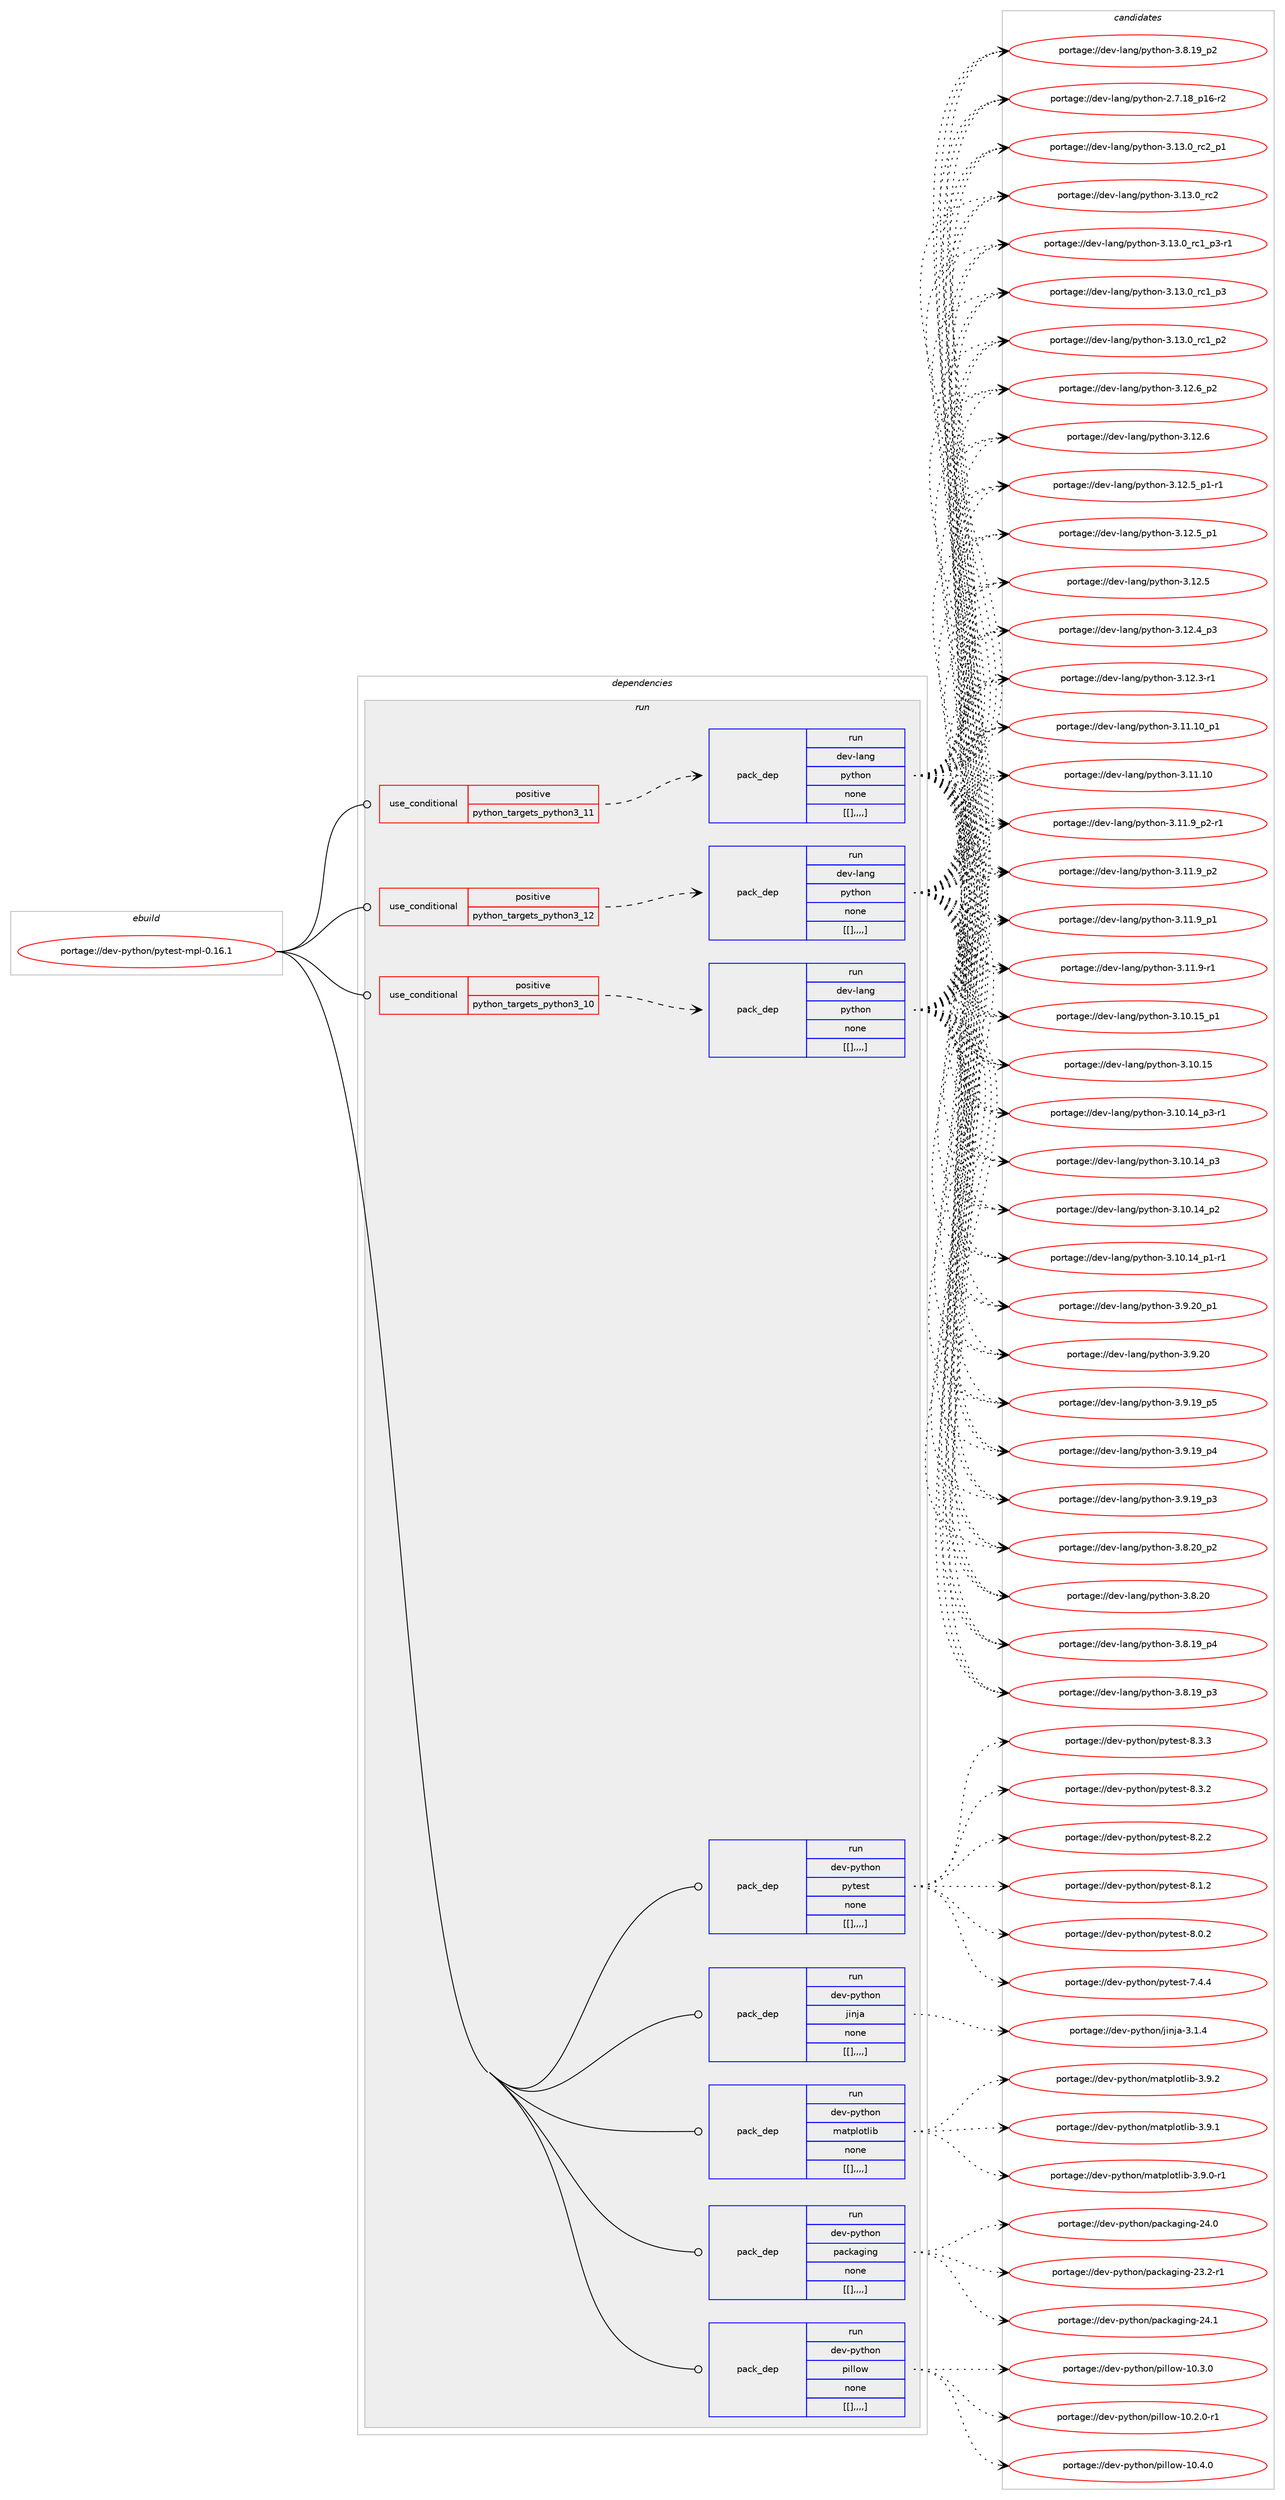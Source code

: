 digraph prolog {

# *************
# Graph options
# *************

newrank=true;
concentrate=true;
compound=true;
graph [rankdir=LR,fontname=Helvetica,fontsize=10,ranksep=1.5];#, ranksep=2.5, nodesep=0.2];
edge  [arrowhead=vee];
node  [fontname=Helvetica,fontsize=10];

# **********
# The ebuild
# **********

subgraph cluster_leftcol {
color=gray;
label=<<i>ebuild</i>>;
id [label="portage://dev-python/pytest-mpl-0.16.1", color=red, width=4, href="../dev-python/pytest-mpl-0.16.1.svg"];
}

# ****************
# The dependencies
# ****************

subgraph cluster_midcol {
color=gray;
label=<<i>dependencies</i>>;
subgraph cluster_compile {
fillcolor="#eeeeee";
style=filled;
label=<<i>compile</i>>;
}
subgraph cluster_compileandrun {
fillcolor="#eeeeee";
style=filled;
label=<<i>compile and run</i>>;
}
subgraph cluster_run {
fillcolor="#eeeeee";
style=filled;
label=<<i>run</i>>;
subgraph cond39619 {
dependency162287 [label=<<TABLE BORDER="0" CELLBORDER="1" CELLSPACING="0" CELLPADDING="4"><TR><TD ROWSPAN="3" CELLPADDING="10">use_conditional</TD></TR><TR><TD>positive</TD></TR><TR><TD>python_targets_python3_10</TD></TR></TABLE>>, shape=none, color=red];
subgraph pack121415 {
dependency162288 [label=<<TABLE BORDER="0" CELLBORDER="1" CELLSPACING="0" CELLPADDING="4" WIDTH="220"><TR><TD ROWSPAN="6" CELLPADDING="30">pack_dep</TD></TR><TR><TD WIDTH="110">run</TD></TR><TR><TD>dev-lang</TD></TR><TR><TD>python</TD></TR><TR><TD>none</TD></TR><TR><TD>[[],,,,]</TD></TR></TABLE>>, shape=none, color=blue];
}
dependency162287:e -> dependency162288:w [weight=20,style="dashed",arrowhead="vee"];
}
id:e -> dependency162287:w [weight=20,style="solid",arrowhead="odot"];
subgraph cond39620 {
dependency162289 [label=<<TABLE BORDER="0" CELLBORDER="1" CELLSPACING="0" CELLPADDING="4"><TR><TD ROWSPAN="3" CELLPADDING="10">use_conditional</TD></TR><TR><TD>positive</TD></TR><TR><TD>python_targets_python3_11</TD></TR></TABLE>>, shape=none, color=red];
subgraph pack121416 {
dependency162290 [label=<<TABLE BORDER="0" CELLBORDER="1" CELLSPACING="0" CELLPADDING="4" WIDTH="220"><TR><TD ROWSPAN="6" CELLPADDING="30">pack_dep</TD></TR><TR><TD WIDTH="110">run</TD></TR><TR><TD>dev-lang</TD></TR><TR><TD>python</TD></TR><TR><TD>none</TD></TR><TR><TD>[[],,,,]</TD></TR></TABLE>>, shape=none, color=blue];
}
dependency162289:e -> dependency162290:w [weight=20,style="dashed",arrowhead="vee"];
}
id:e -> dependency162289:w [weight=20,style="solid",arrowhead="odot"];
subgraph cond39621 {
dependency162291 [label=<<TABLE BORDER="0" CELLBORDER="1" CELLSPACING="0" CELLPADDING="4"><TR><TD ROWSPAN="3" CELLPADDING="10">use_conditional</TD></TR><TR><TD>positive</TD></TR><TR><TD>python_targets_python3_12</TD></TR></TABLE>>, shape=none, color=red];
subgraph pack121417 {
dependency162292 [label=<<TABLE BORDER="0" CELLBORDER="1" CELLSPACING="0" CELLPADDING="4" WIDTH="220"><TR><TD ROWSPAN="6" CELLPADDING="30">pack_dep</TD></TR><TR><TD WIDTH="110">run</TD></TR><TR><TD>dev-lang</TD></TR><TR><TD>python</TD></TR><TR><TD>none</TD></TR><TR><TD>[[],,,,]</TD></TR></TABLE>>, shape=none, color=blue];
}
dependency162291:e -> dependency162292:w [weight=20,style="dashed",arrowhead="vee"];
}
id:e -> dependency162291:w [weight=20,style="solid",arrowhead="odot"];
subgraph pack121418 {
dependency162293 [label=<<TABLE BORDER="0" CELLBORDER="1" CELLSPACING="0" CELLPADDING="4" WIDTH="220"><TR><TD ROWSPAN="6" CELLPADDING="30">pack_dep</TD></TR><TR><TD WIDTH="110">run</TD></TR><TR><TD>dev-python</TD></TR><TR><TD>jinja</TD></TR><TR><TD>none</TD></TR><TR><TD>[[],,,,]</TD></TR></TABLE>>, shape=none, color=blue];
}
id:e -> dependency162293:w [weight=20,style="solid",arrowhead="odot"];
subgraph pack121419 {
dependency162294 [label=<<TABLE BORDER="0" CELLBORDER="1" CELLSPACING="0" CELLPADDING="4" WIDTH="220"><TR><TD ROWSPAN="6" CELLPADDING="30">pack_dep</TD></TR><TR><TD WIDTH="110">run</TD></TR><TR><TD>dev-python</TD></TR><TR><TD>matplotlib</TD></TR><TR><TD>none</TD></TR><TR><TD>[[],,,,]</TD></TR></TABLE>>, shape=none, color=blue];
}
id:e -> dependency162294:w [weight=20,style="solid",arrowhead="odot"];
subgraph pack121420 {
dependency162295 [label=<<TABLE BORDER="0" CELLBORDER="1" CELLSPACING="0" CELLPADDING="4" WIDTH="220"><TR><TD ROWSPAN="6" CELLPADDING="30">pack_dep</TD></TR><TR><TD WIDTH="110">run</TD></TR><TR><TD>dev-python</TD></TR><TR><TD>packaging</TD></TR><TR><TD>none</TD></TR><TR><TD>[[],,,,]</TD></TR></TABLE>>, shape=none, color=blue];
}
id:e -> dependency162295:w [weight=20,style="solid",arrowhead="odot"];
subgraph pack121421 {
dependency162296 [label=<<TABLE BORDER="0" CELLBORDER="1" CELLSPACING="0" CELLPADDING="4" WIDTH="220"><TR><TD ROWSPAN="6" CELLPADDING="30">pack_dep</TD></TR><TR><TD WIDTH="110">run</TD></TR><TR><TD>dev-python</TD></TR><TR><TD>pillow</TD></TR><TR><TD>none</TD></TR><TR><TD>[[],,,,]</TD></TR></TABLE>>, shape=none, color=blue];
}
id:e -> dependency162296:w [weight=20,style="solid",arrowhead="odot"];
subgraph pack121422 {
dependency162297 [label=<<TABLE BORDER="0" CELLBORDER="1" CELLSPACING="0" CELLPADDING="4" WIDTH="220"><TR><TD ROWSPAN="6" CELLPADDING="30">pack_dep</TD></TR><TR><TD WIDTH="110">run</TD></TR><TR><TD>dev-python</TD></TR><TR><TD>pytest</TD></TR><TR><TD>none</TD></TR><TR><TD>[[],,,,]</TD></TR></TABLE>>, shape=none, color=blue];
}
id:e -> dependency162297:w [weight=20,style="solid",arrowhead="odot"];
}
}

# **************
# The candidates
# **************

subgraph cluster_choices {
rank=same;
color=gray;
label=<<i>candidates</i>>;

subgraph choice121415 {
color=black;
nodesep=1;
choice100101118451089711010347112121116104111110455146495146489511499509511249 [label="portage://dev-lang/python-3.13.0_rc2_p1", color=red, width=4,href="../dev-lang/python-3.13.0_rc2_p1.svg"];
choice10010111845108971101034711212111610411111045514649514648951149950 [label="portage://dev-lang/python-3.13.0_rc2", color=red, width=4,href="../dev-lang/python-3.13.0_rc2.svg"];
choice1001011184510897110103471121211161041111104551464951464895114994995112514511449 [label="portage://dev-lang/python-3.13.0_rc1_p3-r1", color=red, width=4,href="../dev-lang/python-3.13.0_rc1_p3-r1.svg"];
choice100101118451089711010347112121116104111110455146495146489511499499511251 [label="portage://dev-lang/python-3.13.0_rc1_p3", color=red, width=4,href="../dev-lang/python-3.13.0_rc1_p3.svg"];
choice100101118451089711010347112121116104111110455146495146489511499499511250 [label="portage://dev-lang/python-3.13.0_rc1_p2", color=red, width=4,href="../dev-lang/python-3.13.0_rc1_p2.svg"];
choice100101118451089711010347112121116104111110455146495046549511250 [label="portage://dev-lang/python-3.12.6_p2", color=red, width=4,href="../dev-lang/python-3.12.6_p2.svg"];
choice10010111845108971101034711212111610411111045514649504654 [label="portage://dev-lang/python-3.12.6", color=red, width=4,href="../dev-lang/python-3.12.6.svg"];
choice1001011184510897110103471121211161041111104551464950465395112494511449 [label="portage://dev-lang/python-3.12.5_p1-r1", color=red, width=4,href="../dev-lang/python-3.12.5_p1-r1.svg"];
choice100101118451089711010347112121116104111110455146495046539511249 [label="portage://dev-lang/python-3.12.5_p1", color=red, width=4,href="../dev-lang/python-3.12.5_p1.svg"];
choice10010111845108971101034711212111610411111045514649504653 [label="portage://dev-lang/python-3.12.5", color=red, width=4,href="../dev-lang/python-3.12.5.svg"];
choice100101118451089711010347112121116104111110455146495046529511251 [label="portage://dev-lang/python-3.12.4_p3", color=red, width=4,href="../dev-lang/python-3.12.4_p3.svg"];
choice100101118451089711010347112121116104111110455146495046514511449 [label="portage://dev-lang/python-3.12.3-r1", color=red, width=4,href="../dev-lang/python-3.12.3-r1.svg"];
choice10010111845108971101034711212111610411111045514649494649489511249 [label="portage://dev-lang/python-3.11.10_p1", color=red, width=4,href="../dev-lang/python-3.11.10_p1.svg"];
choice1001011184510897110103471121211161041111104551464949464948 [label="portage://dev-lang/python-3.11.10", color=red, width=4,href="../dev-lang/python-3.11.10.svg"];
choice1001011184510897110103471121211161041111104551464949465795112504511449 [label="portage://dev-lang/python-3.11.9_p2-r1", color=red, width=4,href="../dev-lang/python-3.11.9_p2-r1.svg"];
choice100101118451089711010347112121116104111110455146494946579511250 [label="portage://dev-lang/python-3.11.9_p2", color=red, width=4,href="../dev-lang/python-3.11.9_p2.svg"];
choice100101118451089711010347112121116104111110455146494946579511249 [label="portage://dev-lang/python-3.11.9_p1", color=red, width=4,href="../dev-lang/python-3.11.9_p1.svg"];
choice100101118451089711010347112121116104111110455146494946574511449 [label="portage://dev-lang/python-3.11.9-r1", color=red, width=4,href="../dev-lang/python-3.11.9-r1.svg"];
choice10010111845108971101034711212111610411111045514649484649539511249 [label="portage://dev-lang/python-3.10.15_p1", color=red, width=4,href="../dev-lang/python-3.10.15_p1.svg"];
choice1001011184510897110103471121211161041111104551464948464953 [label="portage://dev-lang/python-3.10.15", color=red, width=4,href="../dev-lang/python-3.10.15.svg"];
choice100101118451089711010347112121116104111110455146494846495295112514511449 [label="portage://dev-lang/python-3.10.14_p3-r1", color=red, width=4,href="../dev-lang/python-3.10.14_p3-r1.svg"];
choice10010111845108971101034711212111610411111045514649484649529511251 [label="portage://dev-lang/python-3.10.14_p3", color=red, width=4,href="../dev-lang/python-3.10.14_p3.svg"];
choice10010111845108971101034711212111610411111045514649484649529511250 [label="portage://dev-lang/python-3.10.14_p2", color=red, width=4,href="../dev-lang/python-3.10.14_p2.svg"];
choice100101118451089711010347112121116104111110455146494846495295112494511449 [label="portage://dev-lang/python-3.10.14_p1-r1", color=red, width=4,href="../dev-lang/python-3.10.14_p1-r1.svg"];
choice100101118451089711010347112121116104111110455146574650489511249 [label="portage://dev-lang/python-3.9.20_p1", color=red, width=4,href="../dev-lang/python-3.9.20_p1.svg"];
choice10010111845108971101034711212111610411111045514657465048 [label="portage://dev-lang/python-3.9.20", color=red, width=4,href="../dev-lang/python-3.9.20.svg"];
choice100101118451089711010347112121116104111110455146574649579511253 [label="portage://dev-lang/python-3.9.19_p5", color=red, width=4,href="../dev-lang/python-3.9.19_p5.svg"];
choice100101118451089711010347112121116104111110455146574649579511252 [label="portage://dev-lang/python-3.9.19_p4", color=red, width=4,href="../dev-lang/python-3.9.19_p4.svg"];
choice100101118451089711010347112121116104111110455146574649579511251 [label="portage://dev-lang/python-3.9.19_p3", color=red, width=4,href="../dev-lang/python-3.9.19_p3.svg"];
choice100101118451089711010347112121116104111110455146564650489511250 [label="portage://dev-lang/python-3.8.20_p2", color=red, width=4,href="../dev-lang/python-3.8.20_p2.svg"];
choice10010111845108971101034711212111610411111045514656465048 [label="portage://dev-lang/python-3.8.20", color=red, width=4,href="../dev-lang/python-3.8.20.svg"];
choice100101118451089711010347112121116104111110455146564649579511252 [label="portage://dev-lang/python-3.8.19_p4", color=red, width=4,href="../dev-lang/python-3.8.19_p4.svg"];
choice100101118451089711010347112121116104111110455146564649579511251 [label="portage://dev-lang/python-3.8.19_p3", color=red, width=4,href="../dev-lang/python-3.8.19_p3.svg"];
choice100101118451089711010347112121116104111110455146564649579511250 [label="portage://dev-lang/python-3.8.19_p2", color=red, width=4,href="../dev-lang/python-3.8.19_p2.svg"];
choice100101118451089711010347112121116104111110455046554649569511249544511450 [label="portage://dev-lang/python-2.7.18_p16-r2", color=red, width=4,href="../dev-lang/python-2.7.18_p16-r2.svg"];
dependency162288:e -> choice100101118451089711010347112121116104111110455146495146489511499509511249:w [style=dotted,weight="100"];
dependency162288:e -> choice10010111845108971101034711212111610411111045514649514648951149950:w [style=dotted,weight="100"];
dependency162288:e -> choice1001011184510897110103471121211161041111104551464951464895114994995112514511449:w [style=dotted,weight="100"];
dependency162288:e -> choice100101118451089711010347112121116104111110455146495146489511499499511251:w [style=dotted,weight="100"];
dependency162288:e -> choice100101118451089711010347112121116104111110455146495146489511499499511250:w [style=dotted,weight="100"];
dependency162288:e -> choice100101118451089711010347112121116104111110455146495046549511250:w [style=dotted,weight="100"];
dependency162288:e -> choice10010111845108971101034711212111610411111045514649504654:w [style=dotted,weight="100"];
dependency162288:e -> choice1001011184510897110103471121211161041111104551464950465395112494511449:w [style=dotted,weight="100"];
dependency162288:e -> choice100101118451089711010347112121116104111110455146495046539511249:w [style=dotted,weight="100"];
dependency162288:e -> choice10010111845108971101034711212111610411111045514649504653:w [style=dotted,weight="100"];
dependency162288:e -> choice100101118451089711010347112121116104111110455146495046529511251:w [style=dotted,weight="100"];
dependency162288:e -> choice100101118451089711010347112121116104111110455146495046514511449:w [style=dotted,weight="100"];
dependency162288:e -> choice10010111845108971101034711212111610411111045514649494649489511249:w [style=dotted,weight="100"];
dependency162288:e -> choice1001011184510897110103471121211161041111104551464949464948:w [style=dotted,weight="100"];
dependency162288:e -> choice1001011184510897110103471121211161041111104551464949465795112504511449:w [style=dotted,weight="100"];
dependency162288:e -> choice100101118451089711010347112121116104111110455146494946579511250:w [style=dotted,weight="100"];
dependency162288:e -> choice100101118451089711010347112121116104111110455146494946579511249:w [style=dotted,weight="100"];
dependency162288:e -> choice100101118451089711010347112121116104111110455146494946574511449:w [style=dotted,weight="100"];
dependency162288:e -> choice10010111845108971101034711212111610411111045514649484649539511249:w [style=dotted,weight="100"];
dependency162288:e -> choice1001011184510897110103471121211161041111104551464948464953:w [style=dotted,weight="100"];
dependency162288:e -> choice100101118451089711010347112121116104111110455146494846495295112514511449:w [style=dotted,weight="100"];
dependency162288:e -> choice10010111845108971101034711212111610411111045514649484649529511251:w [style=dotted,weight="100"];
dependency162288:e -> choice10010111845108971101034711212111610411111045514649484649529511250:w [style=dotted,weight="100"];
dependency162288:e -> choice100101118451089711010347112121116104111110455146494846495295112494511449:w [style=dotted,weight="100"];
dependency162288:e -> choice100101118451089711010347112121116104111110455146574650489511249:w [style=dotted,weight="100"];
dependency162288:e -> choice10010111845108971101034711212111610411111045514657465048:w [style=dotted,weight="100"];
dependency162288:e -> choice100101118451089711010347112121116104111110455146574649579511253:w [style=dotted,weight="100"];
dependency162288:e -> choice100101118451089711010347112121116104111110455146574649579511252:w [style=dotted,weight="100"];
dependency162288:e -> choice100101118451089711010347112121116104111110455146574649579511251:w [style=dotted,weight="100"];
dependency162288:e -> choice100101118451089711010347112121116104111110455146564650489511250:w [style=dotted,weight="100"];
dependency162288:e -> choice10010111845108971101034711212111610411111045514656465048:w [style=dotted,weight="100"];
dependency162288:e -> choice100101118451089711010347112121116104111110455146564649579511252:w [style=dotted,weight="100"];
dependency162288:e -> choice100101118451089711010347112121116104111110455146564649579511251:w [style=dotted,weight="100"];
dependency162288:e -> choice100101118451089711010347112121116104111110455146564649579511250:w [style=dotted,weight="100"];
dependency162288:e -> choice100101118451089711010347112121116104111110455046554649569511249544511450:w [style=dotted,weight="100"];
}
subgraph choice121416 {
color=black;
nodesep=1;
choice100101118451089711010347112121116104111110455146495146489511499509511249 [label="portage://dev-lang/python-3.13.0_rc2_p1", color=red, width=4,href="../dev-lang/python-3.13.0_rc2_p1.svg"];
choice10010111845108971101034711212111610411111045514649514648951149950 [label="portage://dev-lang/python-3.13.0_rc2", color=red, width=4,href="../dev-lang/python-3.13.0_rc2.svg"];
choice1001011184510897110103471121211161041111104551464951464895114994995112514511449 [label="portage://dev-lang/python-3.13.0_rc1_p3-r1", color=red, width=4,href="../dev-lang/python-3.13.0_rc1_p3-r1.svg"];
choice100101118451089711010347112121116104111110455146495146489511499499511251 [label="portage://dev-lang/python-3.13.0_rc1_p3", color=red, width=4,href="../dev-lang/python-3.13.0_rc1_p3.svg"];
choice100101118451089711010347112121116104111110455146495146489511499499511250 [label="portage://dev-lang/python-3.13.0_rc1_p2", color=red, width=4,href="../dev-lang/python-3.13.0_rc1_p2.svg"];
choice100101118451089711010347112121116104111110455146495046549511250 [label="portage://dev-lang/python-3.12.6_p2", color=red, width=4,href="../dev-lang/python-3.12.6_p2.svg"];
choice10010111845108971101034711212111610411111045514649504654 [label="portage://dev-lang/python-3.12.6", color=red, width=4,href="../dev-lang/python-3.12.6.svg"];
choice1001011184510897110103471121211161041111104551464950465395112494511449 [label="portage://dev-lang/python-3.12.5_p1-r1", color=red, width=4,href="../dev-lang/python-3.12.5_p1-r1.svg"];
choice100101118451089711010347112121116104111110455146495046539511249 [label="portage://dev-lang/python-3.12.5_p1", color=red, width=4,href="../dev-lang/python-3.12.5_p1.svg"];
choice10010111845108971101034711212111610411111045514649504653 [label="portage://dev-lang/python-3.12.5", color=red, width=4,href="../dev-lang/python-3.12.5.svg"];
choice100101118451089711010347112121116104111110455146495046529511251 [label="portage://dev-lang/python-3.12.4_p3", color=red, width=4,href="../dev-lang/python-3.12.4_p3.svg"];
choice100101118451089711010347112121116104111110455146495046514511449 [label="portage://dev-lang/python-3.12.3-r1", color=red, width=4,href="../dev-lang/python-3.12.3-r1.svg"];
choice10010111845108971101034711212111610411111045514649494649489511249 [label="portage://dev-lang/python-3.11.10_p1", color=red, width=4,href="../dev-lang/python-3.11.10_p1.svg"];
choice1001011184510897110103471121211161041111104551464949464948 [label="portage://dev-lang/python-3.11.10", color=red, width=4,href="../dev-lang/python-3.11.10.svg"];
choice1001011184510897110103471121211161041111104551464949465795112504511449 [label="portage://dev-lang/python-3.11.9_p2-r1", color=red, width=4,href="../dev-lang/python-3.11.9_p2-r1.svg"];
choice100101118451089711010347112121116104111110455146494946579511250 [label="portage://dev-lang/python-3.11.9_p2", color=red, width=4,href="../dev-lang/python-3.11.9_p2.svg"];
choice100101118451089711010347112121116104111110455146494946579511249 [label="portage://dev-lang/python-3.11.9_p1", color=red, width=4,href="../dev-lang/python-3.11.9_p1.svg"];
choice100101118451089711010347112121116104111110455146494946574511449 [label="portage://dev-lang/python-3.11.9-r1", color=red, width=4,href="../dev-lang/python-3.11.9-r1.svg"];
choice10010111845108971101034711212111610411111045514649484649539511249 [label="portage://dev-lang/python-3.10.15_p1", color=red, width=4,href="../dev-lang/python-3.10.15_p1.svg"];
choice1001011184510897110103471121211161041111104551464948464953 [label="portage://dev-lang/python-3.10.15", color=red, width=4,href="../dev-lang/python-3.10.15.svg"];
choice100101118451089711010347112121116104111110455146494846495295112514511449 [label="portage://dev-lang/python-3.10.14_p3-r1", color=red, width=4,href="../dev-lang/python-3.10.14_p3-r1.svg"];
choice10010111845108971101034711212111610411111045514649484649529511251 [label="portage://dev-lang/python-3.10.14_p3", color=red, width=4,href="../dev-lang/python-3.10.14_p3.svg"];
choice10010111845108971101034711212111610411111045514649484649529511250 [label="portage://dev-lang/python-3.10.14_p2", color=red, width=4,href="../dev-lang/python-3.10.14_p2.svg"];
choice100101118451089711010347112121116104111110455146494846495295112494511449 [label="portage://dev-lang/python-3.10.14_p1-r1", color=red, width=4,href="../dev-lang/python-3.10.14_p1-r1.svg"];
choice100101118451089711010347112121116104111110455146574650489511249 [label="portage://dev-lang/python-3.9.20_p1", color=red, width=4,href="../dev-lang/python-3.9.20_p1.svg"];
choice10010111845108971101034711212111610411111045514657465048 [label="portage://dev-lang/python-3.9.20", color=red, width=4,href="../dev-lang/python-3.9.20.svg"];
choice100101118451089711010347112121116104111110455146574649579511253 [label="portage://dev-lang/python-3.9.19_p5", color=red, width=4,href="../dev-lang/python-3.9.19_p5.svg"];
choice100101118451089711010347112121116104111110455146574649579511252 [label="portage://dev-lang/python-3.9.19_p4", color=red, width=4,href="../dev-lang/python-3.9.19_p4.svg"];
choice100101118451089711010347112121116104111110455146574649579511251 [label="portage://dev-lang/python-3.9.19_p3", color=red, width=4,href="../dev-lang/python-3.9.19_p3.svg"];
choice100101118451089711010347112121116104111110455146564650489511250 [label="portage://dev-lang/python-3.8.20_p2", color=red, width=4,href="../dev-lang/python-3.8.20_p2.svg"];
choice10010111845108971101034711212111610411111045514656465048 [label="portage://dev-lang/python-3.8.20", color=red, width=4,href="../dev-lang/python-3.8.20.svg"];
choice100101118451089711010347112121116104111110455146564649579511252 [label="portage://dev-lang/python-3.8.19_p4", color=red, width=4,href="../dev-lang/python-3.8.19_p4.svg"];
choice100101118451089711010347112121116104111110455146564649579511251 [label="portage://dev-lang/python-3.8.19_p3", color=red, width=4,href="../dev-lang/python-3.8.19_p3.svg"];
choice100101118451089711010347112121116104111110455146564649579511250 [label="portage://dev-lang/python-3.8.19_p2", color=red, width=4,href="../dev-lang/python-3.8.19_p2.svg"];
choice100101118451089711010347112121116104111110455046554649569511249544511450 [label="portage://dev-lang/python-2.7.18_p16-r2", color=red, width=4,href="../dev-lang/python-2.7.18_p16-r2.svg"];
dependency162290:e -> choice100101118451089711010347112121116104111110455146495146489511499509511249:w [style=dotted,weight="100"];
dependency162290:e -> choice10010111845108971101034711212111610411111045514649514648951149950:w [style=dotted,weight="100"];
dependency162290:e -> choice1001011184510897110103471121211161041111104551464951464895114994995112514511449:w [style=dotted,weight="100"];
dependency162290:e -> choice100101118451089711010347112121116104111110455146495146489511499499511251:w [style=dotted,weight="100"];
dependency162290:e -> choice100101118451089711010347112121116104111110455146495146489511499499511250:w [style=dotted,weight="100"];
dependency162290:e -> choice100101118451089711010347112121116104111110455146495046549511250:w [style=dotted,weight="100"];
dependency162290:e -> choice10010111845108971101034711212111610411111045514649504654:w [style=dotted,weight="100"];
dependency162290:e -> choice1001011184510897110103471121211161041111104551464950465395112494511449:w [style=dotted,weight="100"];
dependency162290:e -> choice100101118451089711010347112121116104111110455146495046539511249:w [style=dotted,weight="100"];
dependency162290:e -> choice10010111845108971101034711212111610411111045514649504653:w [style=dotted,weight="100"];
dependency162290:e -> choice100101118451089711010347112121116104111110455146495046529511251:w [style=dotted,weight="100"];
dependency162290:e -> choice100101118451089711010347112121116104111110455146495046514511449:w [style=dotted,weight="100"];
dependency162290:e -> choice10010111845108971101034711212111610411111045514649494649489511249:w [style=dotted,weight="100"];
dependency162290:e -> choice1001011184510897110103471121211161041111104551464949464948:w [style=dotted,weight="100"];
dependency162290:e -> choice1001011184510897110103471121211161041111104551464949465795112504511449:w [style=dotted,weight="100"];
dependency162290:e -> choice100101118451089711010347112121116104111110455146494946579511250:w [style=dotted,weight="100"];
dependency162290:e -> choice100101118451089711010347112121116104111110455146494946579511249:w [style=dotted,weight="100"];
dependency162290:e -> choice100101118451089711010347112121116104111110455146494946574511449:w [style=dotted,weight="100"];
dependency162290:e -> choice10010111845108971101034711212111610411111045514649484649539511249:w [style=dotted,weight="100"];
dependency162290:e -> choice1001011184510897110103471121211161041111104551464948464953:w [style=dotted,weight="100"];
dependency162290:e -> choice100101118451089711010347112121116104111110455146494846495295112514511449:w [style=dotted,weight="100"];
dependency162290:e -> choice10010111845108971101034711212111610411111045514649484649529511251:w [style=dotted,weight="100"];
dependency162290:e -> choice10010111845108971101034711212111610411111045514649484649529511250:w [style=dotted,weight="100"];
dependency162290:e -> choice100101118451089711010347112121116104111110455146494846495295112494511449:w [style=dotted,weight="100"];
dependency162290:e -> choice100101118451089711010347112121116104111110455146574650489511249:w [style=dotted,weight="100"];
dependency162290:e -> choice10010111845108971101034711212111610411111045514657465048:w [style=dotted,weight="100"];
dependency162290:e -> choice100101118451089711010347112121116104111110455146574649579511253:w [style=dotted,weight="100"];
dependency162290:e -> choice100101118451089711010347112121116104111110455146574649579511252:w [style=dotted,weight="100"];
dependency162290:e -> choice100101118451089711010347112121116104111110455146574649579511251:w [style=dotted,weight="100"];
dependency162290:e -> choice100101118451089711010347112121116104111110455146564650489511250:w [style=dotted,weight="100"];
dependency162290:e -> choice10010111845108971101034711212111610411111045514656465048:w [style=dotted,weight="100"];
dependency162290:e -> choice100101118451089711010347112121116104111110455146564649579511252:w [style=dotted,weight="100"];
dependency162290:e -> choice100101118451089711010347112121116104111110455146564649579511251:w [style=dotted,weight="100"];
dependency162290:e -> choice100101118451089711010347112121116104111110455146564649579511250:w [style=dotted,weight="100"];
dependency162290:e -> choice100101118451089711010347112121116104111110455046554649569511249544511450:w [style=dotted,weight="100"];
}
subgraph choice121417 {
color=black;
nodesep=1;
choice100101118451089711010347112121116104111110455146495146489511499509511249 [label="portage://dev-lang/python-3.13.0_rc2_p1", color=red, width=4,href="../dev-lang/python-3.13.0_rc2_p1.svg"];
choice10010111845108971101034711212111610411111045514649514648951149950 [label="portage://dev-lang/python-3.13.0_rc2", color=red, width=4,href="../dev-lang/python-3.13.0_rc2.svg"];
choice1001011184510897110103471121211161041111104551464951464895114994995112514511449 [label="portage://dev-lang/python-3.13.0_rc1_p3-r1", color=red, width=4,href="../dev-lang/python-3.13.0_rc1_p3-r1.svg"];
choice100101118451089711010347112121116104111110455146495146489511499499511251 [label="portage://dev-lang/python-3.13.0_rc1_p3", color=red, width=4,href="../dev-lang/python-3.13.0_rc1_p3.svg"];
choice100101118451089711010347112121116104111110455146495146489511499499511250 [label="portage://dev-lang/python-3.13.0_rc1_p2", color=red, width=4,href="../dev-lang/python-3.13.0_rc1_p2.svg"];
choice100101118451089711010347112121116104111110455146495046549511250 [label="portage://dev-lang/python-3.12.6_p2", color=red, width=4,href="../dev-lang/python-3.12.6_p2.svg"];
choice10010111845108971101034711212111610411111045514649504654 [label="portage://dev-lang/python-3.12.6", color=red, width=4,href="../dev-lang/python-3.12.6.svg"];
choice1001011184510897110103471121211161041111104551464950465395112494511449 [label="portage://dev-lang/python-3.12.5_p1-r1", color=red, width=4,href="../dev-lang/python-3.12.5_p1-r1.svg"];
choice100101118451089711010347112121116104111110455146495046539511249 [label="portage://dev-lang/python-3.12.5_p1", color=red, width=4,href="../dev-lang/python-3.12.5_p1.svg"];
choice10010111845108971101034711212111610411111045514649504653 [label="portage://dev-lang/python-3.12.5", color=red, width=4,href="../dev-lang/python-3.12.5.svg"];
choice100101118451089711010347112121116104111110455146495046529511251 [label="portage://dev-lang/python-3.12.4_p3", color=red, width=4,href="../dev-lang/python-3.12.4_p3.svg"];
choice100101118451089711010347112121116104111110455146495046514511449 [label="portage://dev-lang/python-3.12.3-r1", color=red, width=4,href="../dev-lang/python-3.12.3-r1.svg"];
choice10010111845108971101034711212111610411111045514649494649489511249 [label="portage://dev-lang/python-3.11.10_p1", color=red, width=4,href="../dev-lang/python-3.11.10_p1.svg"];
choice1001011184510897110103471121211161041111104551464949464948 [label="portage://dev-lang/python-3.11.10", color=red, width=4,href="../dev-lang/python-3.11.10.svg"];
choice1001011184510897110103471121211161041111104551464949465795112504511449 [label="portage://dev-lang/python-3.11.9_p2-r1", color=red, width=4,href="../dev-lang/python-3.11.9_p2-r1.svg"];
choice100101118451089711010347112121116104111110455146494946579511250 [label="portage://dev-lang/python-3.11.9_p2", color=red, width=4,href="../dev-lang/python-3.11.9_p2.svg"];
choice100101118451089711010347112121116104111110455146494946579511249 [label="portage://dev-lang/python-3.11.9_p1", color=red, width=4,href="../dev-lang/python-3.11.9_p1.svg"];
choice100101118451089711010347112121116104111110455146494946574511449 [label="portage://dev-lang/python-3.11.9-r1", color=red, width=4,href="../dev-lang/python-3.11.9-r1.svg"];
choice10010111845108971101034711212111610411111045514649484649539511249 [label="portage://dev-lang/python-3.10.15_p1", color=red, width=4,href="../dev-lang/python-3.10.15_p1.svg"];
choice1001011184510897110103471121211161041111104551464948464953 [label="portage://dev-lang/python-3.10.15", color=red, width=4,href="../dev-lang/python-3.10.15.svg"];
choice100101118451089711010347112121116104111110455146494846495295112514511449 [label="portage://dev-lang/python-3.10.14_p3-r1", color=red, width=4,href="../dev-lang/python-3.10.14_p3-r1.svg"];
choice10010111845108971101034711212111610411111045514649484649529511251 [label="portage://dev-lang/python-3.10.14_p3", color=red, width=4,href="../dev-lang/python-3.10.14_p3.svg"];
choice10010111845108971101034711212111610411111045514649484649529511250 [label="portage://dev-lang/python-3.10.14_p2", color=red, width=4,href="../dev-lang/python-3.10.14_p2.svg"];
choice100101118451089711010347112121116104111110455146494846495295112494511449 [label="portage://dev-lang/python-3.10.14_p1-r1", color=red, width=4,href="../dev-lang/python-3.10.14_p1-r1.svg"];
choice100101118451089711010347112121116104111110455146574650489511249 [label="portage://dev-lang/python-3.9.20_p1", color=red, width=4,href="../dev-lang/python-3.9.20_p1.svg"];
choice10010111845108971101034711212111610411111045514657465048 [label="portage://dev-lang/python-3.9.20", color=red, width=4,href="../dev-lang/python-3.9.20.svg"];
choice100101118451089711010347112121116104111110455146574649579511253 [label="portage://dev-lang/python-3.9.19_p5", color=red, width=4,href="../dev-lang/python-3.9.19_p5.svg"];
choice100101118451089711010347112121116104111110455146574649579511252 [label="portage://dev-lang/python-3.9.19_p4", color=red, width=4,href="../dev-lang/python-3.9.19_p4.svg"];
choice100101118451089711010347112121116104111110455146574649579511251 [label="portage://dev-lang/python-3.9.19_p3", color=red, width=4,href="../dev-lang/python-3.9.19_p3.svg"];
choice100101118451089711010347112121116104111110455146564650489511250 [label="portage://dev-lang/python-3.8.20_p2", color=red, width=4,href="../dev-lang/python-3.8.20_p2.svg"];
choice10010111845108971101034711212111610411111045514656465048 [label="portage://dev-lang/python-3.8.20", color=red, width=4,href="../dev-lang/python-3.8.20.svg"];
choice100101118451089711010347112121116104111110455146564649579511252 [label="portage://dev-lang/python-3.8.19_p4", color=red, width=4,href="../dev-lang/python-3.8.19_p4.svg"];
choice100101118451089711010347112121116104111110455146564649579511251 [label="portage://dev-lang/python-3.8.19_p3", color=red, width=4,href="../dev-lang/python-3.8.19_p3.svg"];
choice100101118451089711010347112121116104111110455146564649579511250 [label="portage://dev-lang/python-3.8.19_p2", color=red, width=4,href="../dev-lang/python-3.8.19_p2.svg"];
choice100101118451089711010347112121116104111110455046554649569511249544511450 [label="portage://dev-lang/python-2.7.18_p16-r2", color=red, width=4,href="../dev-lang/python-2.7.18_p16-r2.svg"];
dependency162292:e -> choice100101118451089711010347112121116104111110455146495146489511499509511249:w [style=dotted,weight="100"];
dependency162292:e -> choice10010111845108971101034711212111610411111045514649514648951149950:w [style=dotted,weight="100"];
dependency162292:e -> choice1001011184510897110103471121211161041111104551464951464895114994995112514511449:w [style=dotted,weight="100"];
dependency162292:e -> choice100101118451089711010347112121116104111110455146495146489511499499511251:w [style=dotted,weight="100"];
dependency162292:e -> choice100101118451089711010347112121116104111110455146495146489511499499511250:w [style=dotted,weight="100"];
dependency162292:e -> choice100101118451089711010347112121116104111110455146495046549511250:w [style=dotted,weight="100"];
dependency162292:e -> choice10010111845108971101034711212111610411111045514649504654:w [style=dotted,weight="100"];
dependency162292:e -> choice1001011184510897110103471121211161041111104551464950465395112494511449:w [style=dotted,weight="100"];
dependency162292:e -> choice100101118451089711010347112121116104111110455146495046539511249:w [style=dotted,weight="100"];
dependency162292:e -> choice10010111845108971101034711212111610411111045514649504653:w [style=dotted,weight="100"];
dependency162292:e -> choice100101118451089711010347112121116104111110455146495046529511251:w [style=dotted,weight="100"];
dependency162292:e -> choice100101118451089711010347112121116104111110455146495046514511449:w [style=dotted,weight="100"];
dependency162292:e -> choice10010111845108971101034711212111610411111045514649494649489511249:w [style=dotted,weight="100"];
dependency162292:e -> choice1001011184510897110103471121211161041111104551464949464948:w [style=dotted,weight="100"];
dependency162292:e -> choice1001011184510897110103471121211161041111104551464949465795112504511449:w [style=dotted,weight="100"];
dependency162292:e -> choice100101118451089711010347112121116104111110455146494946579511250:w [style=dotted,weight="100"];
dependency162292:e -> choice100101118451089711010347112121116104111110455146494946579511249:w [style=dotted,weight="100"];
dependency162292:e -> choice100101118451089711010347112121116104111110455146494946574511449:w [style=dotted,weight="100"];
dependency162292:e -> choice10010111845108971101034711212111610411111045514649484649539511249:w [style=dotted,weight="100"];
dependency162292:e -> choice1001011184510897110103471121211161041111104551464948464953:w [style=dotted,weight="100"];
dependency162292:e -> choice100101118451089711010347112121116104111110455146494846495295112514511449:w [style=dotted,weight="100"];
dependency162292:e -> choice10010111845108971101034711212111610411111045514649484649529511251:w [style=dotted,weight="100"];
dependency162292:e -> choice10010111845108971101034711212111610411111045514649484649529511250:w [style=dotted,weight="100"];
dependency162292:e -> choice100101118451089711010347112121116104111110455146494846495295112494511449:w [style=dotted,weight="100"];
dependency162292:e -> choice100101118451089711010347112121116104111110455146574650489511249:w [style=dotted,weight="100"];
dependency162292:e -> choice10010111845108971101034711212111610411111045514657465048:w [style=dotted,weight="100"];
dependency162292:e -> choice100101118451089711010347112121116104111110455146574649579511253:w [style=dotted,weight="100"];
dependency162292:e -> choice100101118451089711010347112121116104111110455146574649579511252:w [style=dotted,weight="100"];
dependency162292:e -> choice100101118451089711010347112121116104111110455146574649579511251:w [style=dotted,weight="100"];
dependency162292:e -> choice100101118451089711010347112121116104111110455146564650489511250:w [style=dotted,weight="100"];
dependency162292:e -> choice10010111845108971101034711212111610411111045514656465048:w [style=dotted,weight="100"];
dependency162292:e -> choice100101118451089711010347112121116104111110455146564649579511252:w [style=dotted,weight="100"];
dependency162292:e -> choice100101118451089711010347112121116104111110455146564649579511251:w [style=dotted,weight="100"];
dependency162292:e -> choice100101118451089711010347112121116104111110455146564649579511250:w [style=dotted,weight="100"];
dependency162292:e -> choice100101118451089711010347112121116104111110455046554649569511249544511450:w [style=dotted,weight="100"];
}
subgraph choice121418 {
color=black;
nodesep=1;
choice100101118451121211161041111104710610511010697455146494652 [label="portage://dev-python/jinja-3.1.4", color=red, width=4,href="../dev-python/jinja-3.1.4.svg"];
dependency162293:e -> choice100101118451121211161041111104710610511010697455146494652:w [style=dotted,weight="100"];
}
subgraph choice121419 {
color=black;
nodesep=1;
choice10010111845112121116104111110471099711611210811111610810598455146574650 [label="portage://dev-python/matplotlib-3.9.2", color=red, width=4,href="../dev-python/matplotlib-3.9.2.svg"];
choice10010111845112121116104111110471099711611210811111610810598455146574649 [label="portage://dev-python/matplotlib-3.9.1", color=red, width=4,href="../dev-python/matplotlib-3.9.1.svg"];
choice100101118451121211161041111104710997116112108111116108105984551465746484511449 [label="portage://dev-python/matplotlib-3.9.0-r1", color=red, width=4,href="../dev-python/matplotlib-3.9.0-r1.svg"];
dependency162294:e -> choice10010111845112121116104111110471099711611210811111610810598455146574650:w [style=dotted,weight="100"];
dependency162294:e -> choice10010111845112121116104111110471099711611210811111610810598455146574649:w [style=dotted,weight="100"];
dependency162294:e -> choice100101118451121211161041111104710997116112108111116108105984551465746484511449:w [style=dotted,weight="100"];
}
subgraph choice121420 {
color=black;
nodesep=1;
choice10010111845112121116104111110471129799107971031051101034550524649 [label="portage://dev-python/packaging-24.1", color=red, width=4,href="../dev-python/packaging-24.1.svg"];
choice10010111845112121116104111110471129799107971031051101034550524648 [label="portage://dev-python/packaging-24.0", color=red, width=4,href="../dev-python/packaging-24.0.svg"];
choice100101118451121211161041111104711297991079710310511010345505146504511449 [label="portage://dev-python/packaging-23.2-r1", color=red, width=4,href="../dev-python/packaging-23.2-r1.svg"];
dependency162295:e -> choice10010111845112121116104111110471129799107971031051101034550524649:w [style=dotted,weight="100"];
dependency162295:e -> choice10010111845112121116104111110471129799107971031051101034550524648:w [style=dotted,weight="100"];
dependency162295:e -> choice100101118451121211161041111104711297991079710310511010345505146504511449:w [style=dotted,weight="100"];
}
subgraph choice121421 {
color=black;
nodesep=1;
choice100101118451121211161041111104711210510810811111945494846524648 [label="portage://dev-python/pillow-10.4.0", color=red, width=4,href="../dev-python/pillow-10.4.0.svg"];
choice100101118451121211161041111104711210510810811111945494846514648 [label="portage://dev-python/pillow-10.3.0", color=red, width=4,href="../dev-python/pillow-10.3.0.svg"];
choice1001011184511212111610411111047112105108108111119454948465046484511449 [label="portage://dev-python/pillow-10.2.0-r1", color=red, width=4,href="../dev-python/pillow-10.2.0-r1.svg"];
dependency162296:e -> choice100101118451121211161041111104711210510810811111945494846524648:w [style=dotted,weight="100"];
dependency162296:e -> choice100101118451121211161041111104711210510810811111945494846514648:w [style=dotted,weight="100"];
dependency162296:e -> choice1001011184511212111610411111047112105108108111119454948465046484511449:w [style=dotted,weight="100"];
}
subgraph choice121422 {
color=black;
nodesep=1;
choice1001011184511212111610411111047112121116101115116455646514651 [label="portage://dev-python/pytest-8.3.3", color=red, width=4,href="../dev-python/pytest-8.3.3.svg"];
choice1001011184511212111610411111047112121116101115116455646514650 [label="portage://dev-python/pytest-8.3.2", color=red, width=4,href="../dev-python/pytest-8.3.2.svg"];
choice1001011184511212111610411111047112121116101115116455646504650 [label="portage://dev-python/pytest-8.2.2", color=red, width=4,href="../dev-python/pytest-8.2.2.svg"];
choice1001011184511212111610411111047112121116101115116455646494650 [label="portage://dev-python/pytest-8.1.2", color=red, width=4,href="../dev-python/pytest-8.1.2.svg"];
choice1001011184511212111610411111047112121116101115116455646484650 [label="portage://dev-python/pytest-8.0.2", color=red, width=4,href="../dev-python/pytest-8.0.2.svg"];
choice1001011184511212111610411111047112121116101115116455546524652 [label="portage://dev-python/pytest-7.4.4", color=red, width=4,href="../dev-python/pytest-7.4.4.svg"];
dependency162297:e -> choice1001011184511212111610411111047112121116101115116455646514651:w [style=dotted,weight="100"];
dependency162297:e -> choice1001011184511212111610411111047112121116101115116455646514650:w [style=dotted,weight="100"];
dependency162297:e -> choice1001011184511212111610411111047112121116101115116455646504650:w [style=dotted,weight="100"];
dependency162297:e -> choice1001011184511212111610411111047112121116101115116455646494650:w [style=dotted,weight="100"];
dependency162297:e -> choice1001011184511212111610411111047112121116101115116455646484650:w [style=dotted,weight="100"];
dependency162297:e -> choice1001011184511212111610411111047112121116101115116455546524652:w [style=dotted,weight="100"];
}
}

}
